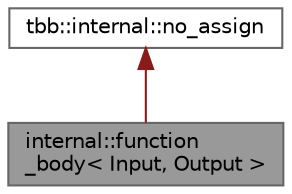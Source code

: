 digraph "internal::function_body&lt; Input, Output &gt;"
{
 // LATEX_PDF_SIZE
  bgcolor="transparent";
  edge [fontname=Helvetica,fontsize=10,labelfontname=Helvetica,labelfontsize=10];
  node [fontname=Helvetica,fontsize=10,shape=box,height=0.2,width=0.4];
  Node1 [id="Node000001",label="internal::function\l_body\< Input, Output \>",height=0.2,width=0.4,color="gray40", fillcolor="grey60", style="filled", fontcolor="black",tooltip="A functor that takes an Input and generates an Output"];
  Node2 -> Node1 [id="edge1_Node000001_Node000002",dir="back",color="firebrick4",style="solid",tooltip=" "];
  Node2 [id="Node000002",label="tbb::internal::no_assign",height=0.2,width=0.4,color="gray40", fillcolor="white", style="filled",tooltip=" "];
}
